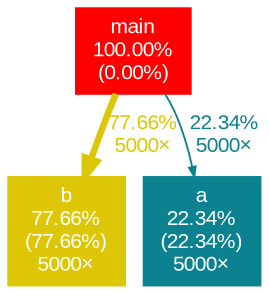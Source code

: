 digraph {
	graph [fontname=Arial, nodesep=0.125, ranksep=0.25];
	node [fontcolor=white, fontname=Arial, height=0, shape=box, style=filled, width=0];
	edge [fontname=Arial];
	1 [color="#ff0000", fontcolor="#ffffff", fontsize="10.00", label="main\n100.00%\n(0.00%)"];
	1 -> 2 [arrowsize="0.88", color="#ddc605", fontcolor="#ddc605", fontsize="10.00", label="77.66%\n5000×", labeldistance="3.11", penwidth="3.11"];
	1 -> 3 [arrowsize="0.47", color="#0c8290", fontcolor="#0c8290", fontsize="10.00", label="22.34%\n5000×", labeldistance="0.89", penwidth="0.89"];
	2 [color="#ddc605", fontcolor="#ffffff", fontsize="10.00", label="b\n77.66%\n(77.66%)\n5000×"];
	3 [color="#0c8290", fontcolor="#ffffff", fontsize="10.00", label="a\n22.34%\n(22.34%)\n5000×"];
}
